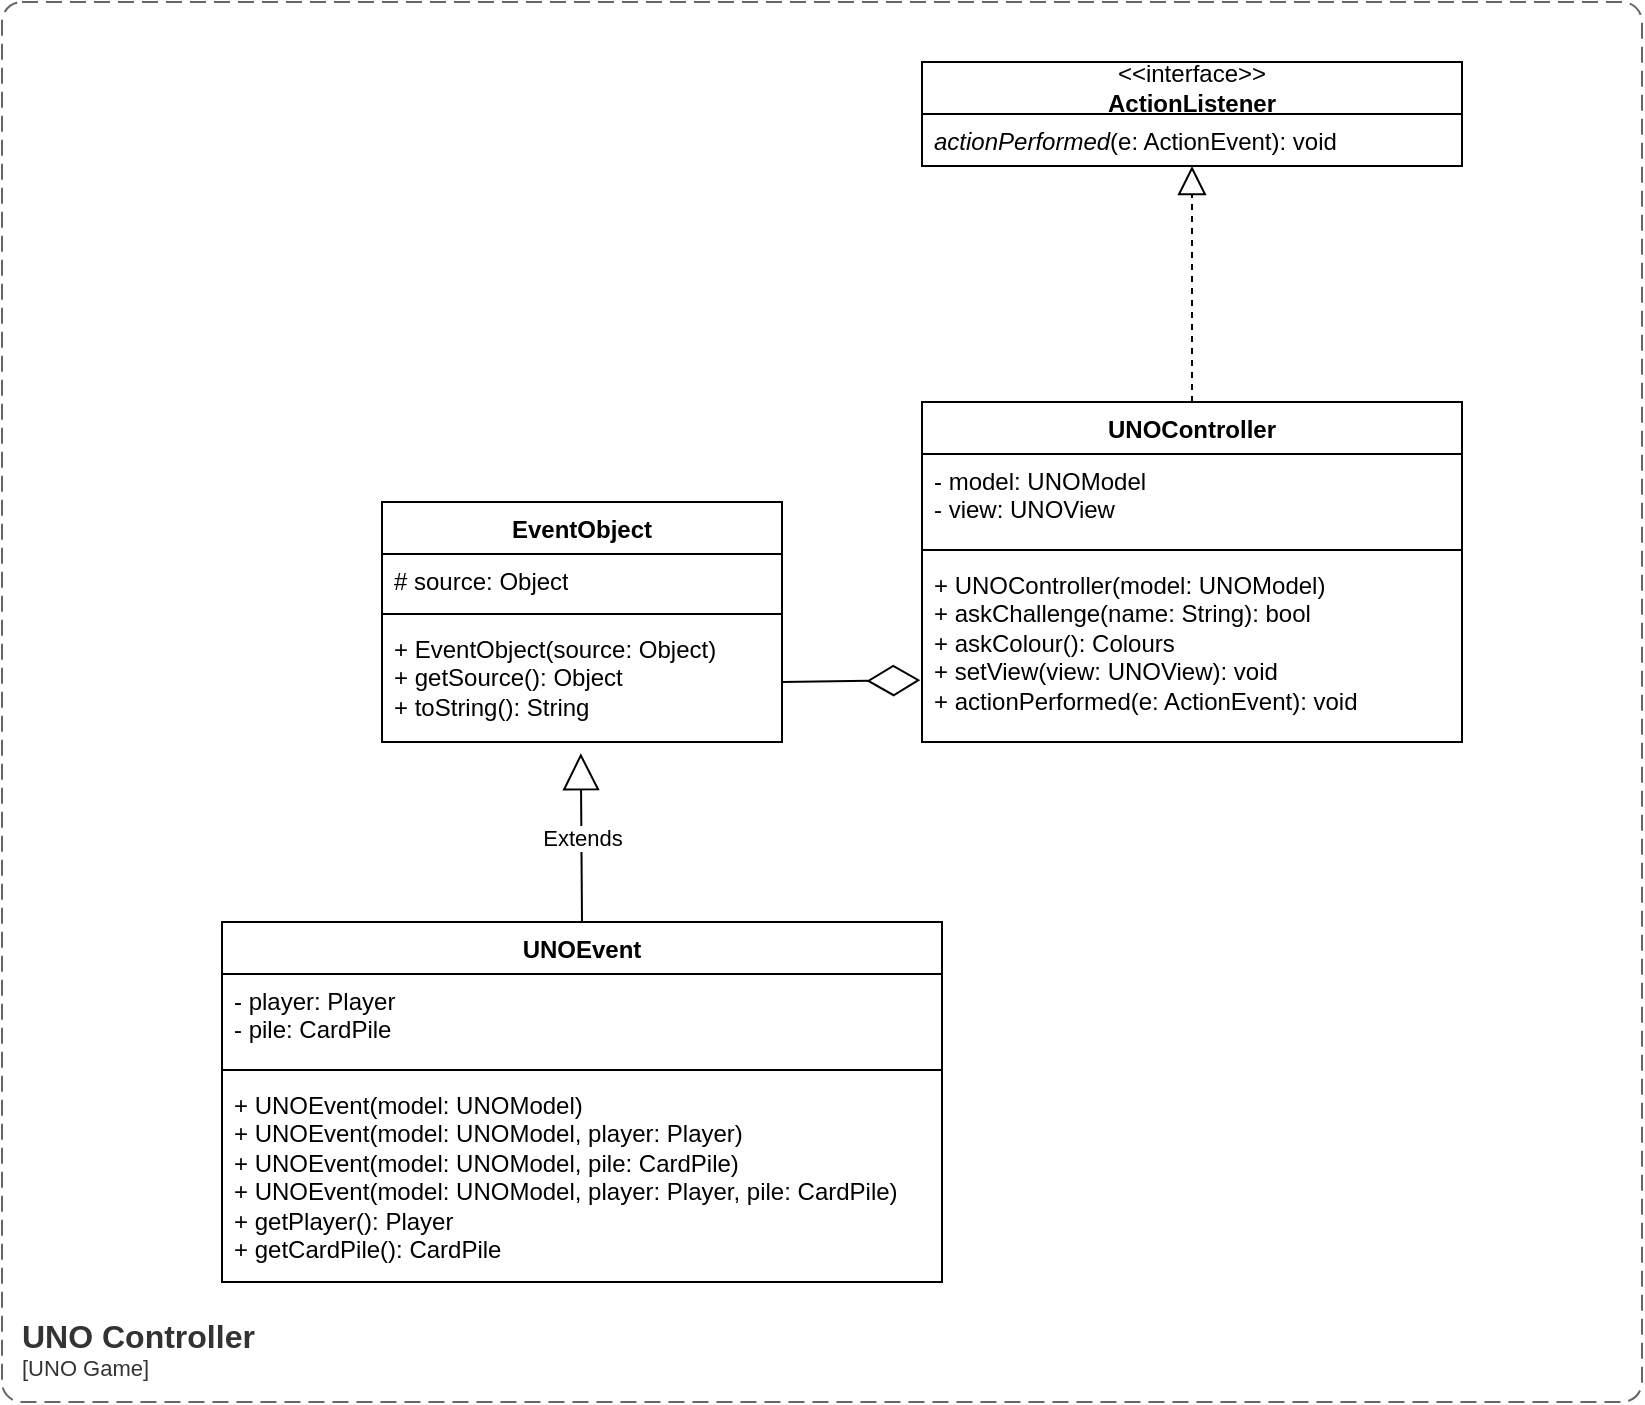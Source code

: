 <mxfile version="22.1.1" type="device">
  <diagram name="Page-1" id="u3iqeHXOyMc8-6l2yjpQ">
    <mxGraphModel dx="2072" dy="1340" grid="1" gridSize="10" guides="1" tooltips="1" connect="1" arrows="1" fold="1" page="1" pageScale="1" pageWidth="850" pageHeight="1100" math="0" shadow="0">
      <root>
        <mxCell id="0" />
        <mxCell id="1" parent="0" />
        <mxCell id="E1Uk2r99ExC3ooH-BzHo-10" value="UNOEvent" style="swimlane;fontStyle=1;align=center;verticalAlign=top;childLayout=stackLayout;horizontal=1;startSize=26;horizontalStack=0;resizeParent=1;resizeParentMax=0;resizeLast=0;collapsible=1;marginBottom=0;whiteSpace=wrap;html=1;" vertex="1" parent="1">
          <mxGeometry x="970" y="500" width="360" height="180" as="geometry" />
        </mxCell>
        <mxCell id="E1Uk2r99ExC3ooH-BzHo-11" value="- player: Player&lt;br&gt;- pile: CardPile" style="text;strokeColor=none;fillColor=none;align=left;verticalAlign=top;spacingLeft=4;spacingRight=4;overflow=hidden;rotatable=0;points=[[0,0.5],[1,0.5]];portConstraint=eastwest;whiteSpace=wrap;html=1;" vertex="1" parent="E1Uk2r99ExC3ooH-BzHo-10">
          <mxGeometry y="26" width="360" height="44" as="geometry" />
        </mxCell>
        <mxCell id="E1Uk2r99ExC3ooH-BzHo-12" value="" style="line;strokeWidth=1;fillColor=none;align=left;verticalAlign=middle;spacingTop=-1;spacingLeft=3;spacingRight=3;rotatable=0;labelPosition=right;points=[];portConstraint=eastwest;strokeColor=inherit;" vertex="1" parent="E1Uk2r99ExC3ooH-BzHo-10">
          <mxGeometry y="70" width="360" height="8" as="geometry" />
        </mxCell>
        <mxCell id="E1Uk2r99ExC3ooH-BzHo-13" value="+ UNOEvent(model: UNOModel)&lt;br&gt;+ UNOEvent(model: UNOModel, player: Player)&lt;br&gt;+ UNOEvent(model: UNOModel, pile: CardPile)&lt;br&gt;+ UNOEvent(model: UNOModel, player: Player, pile: CardPile)&lt;br&gt;+ getPlayer(): Player&lt;br&gt;+ getCardPile(): CardPile" style="text;strokeColor=none;fillColor=none;align=left;verticalAlign=top;spacingLeft=4;spacingRight=4;overflow=hidden;rotatable=0;points=[[0,0.5],[1,0.5]];portConstraint=eastwest;whiteSpace=wrap;html=1;" vertex="1" parent="E1Uk2r99ExC3ooH-BzHo-10">
          <mxGeometry y="78" width="360" height="102" as="geometry" />
        </mxCell>
        <mxCell id="E1Uk2r99ExC3ooH-BzHo-14" value="EventObject" style="swimlane;fontStyle=1;align=center;verticalAlign=top;childLayout=stackLayout;horizontal=1;startSize=26;horizontalStack=0;resizeParent=1;resizeParentMax=0;resizeLast=0;collapsible=1;marginBottom=0;whiteSpace=wrap;html=1;" vertex="1" parent="1">
          <mxGeometry x="1050" y="290" width="200" height="120" as="geometry" />
        </mxCell>
        <mxCell id="E1Uk2r99ExC3ooH-BzHo-15" value="# source: Object" style="text;strokeColor=none;fillColor=none;align=left;verticalAlign=top;spacingLeft=4;spacingRight=4;overflow=hidden;rotatable=0;points=[[0,0.5],[1,0.5]];portConstraint=eastwest;whiteSpace=wrap;html=1;" vertex="1" parent="E1Uk2r99ExC3ooH-BzHo-14">
          <mxGeometry y="26" width="200" height="26" as="geometry" />
        </mxCell>
        <mxCell id="E1Uk2r99ExC3ooH-BzHo-16" value="" style="line;strokeWidth=1;fillColor=none;align=left;verticalAlign=middle;spacingTop=-1;spacingLeft=3;spacingRight=3;rotatable=0;labelPosition=right;points=[];portConstraint=eastwest;strokeColor=inherit;" vertex="1" parent="E1Uk2r99ExC3ooH-BzHo-14">
          <mxGeometry y="52" width="200" height="8" as="geometry" />
        </mxCell>
        <mxCell id="E1Uk2r99ExC3ooH-BzHo-17" value="+ EventObject(source: Object)&lt;br&gt;+ getSource(): Object&lt;br&gt;+ toString(): String" style="text;strokeColor=none;fillColor=none;align=left;verticalAlign=top;spacingLeft=4;spacingRight=4;overflow=hidden;rotatable=0;points=[[0,0.5],[1,0.5]];portConstraint=eastwest;whiteSpace=wrap;html=1;" vertex="1" parent="E1Uk2r99ExC3ooH-BzHo-14">
          <mxGeometry y="60" width="200" height="60" as="geometry" />
        </mxCell>
        <mxCell id="E1Uk2r99ExC3ooH-BzHo-18" value="Extends" style="endArrow=block;endSize=16;endFill=0;html=1;rounded=0;exitX=0.5;exitY=0;exitDx=0;exitDy=0;entryX=0.497;entryY=1.093;entryDx=0;entryDy=0;entryPerimeter=0;" edge="1" parent="1" source="E1Uk2r99ExC3ooH-BzHo-10" target="E1Uk2r99ExC3ooH-BzHo-17">
          <mxGeometry width="160" relative="1" as="geometry">
            <mxPoint x="1160" y="460" as="sourcePoint" />
            <mxPoint x="1130" y="440" as="targetPoint" />
          </mxGeometry>
        </mxCell>
        <mxCell id="E1Uk2r99ExC3ooH-BzHo-27" value="" style="endArrow=block;dashed=1;endFill=0;endSize=12;html=1;rounded=0;entryX=0.5;entryY=1;entryDx=0;entryDy=0;exitX=0.5;exitY=0;exitDx=0;exitDy=0;" edge="1" parent="1" source="E1Uk2r99ExC3ooH-BzHo-32" target="E1Uk2r99ExC3ooH-BzHo-28">
          <mxGeometry width="160" relative="1" as="geometry">
            <mxPoint x="1455" y="210" as="sourcePoint" />
            <mxPoint x="1463.88" y="114.42" as="targetPoint" />
          </mxGeometry>
        </mxCell>
        <mxCell id="E1Uk2r99ExC3ooH-BzHo-28" value="&amp;lt;&amp;lt;interface&amp;gt;&amp;gt;&lt;br&gt;&lt;b&gt;ActionListener&lt;/b&gt;" style="swimlane;fontStyle=0;childLayout=stackLayout;horizontal=1;startSize=26;fillColor=none;horizontalStack=0;resizeParent=1;resizeParentMax=0;resizeLast=0;collapsible=1;marginBottom=0;whiteSpace=wrap;html=1;" vertex="1" parent="1">
          <mxGeometry x="1320" y="70" width="270" height="52" as="geometry" />
        </mxCell>
        <mxCell id="E1Uk2r99ExC3ooH-BzHo-29" value="&lt;i&gt;actionPerformed&lt;/i&gt;(e: ActionEvent): void" style="text;strokeColor=none;fillColor=none;align=left;verticalAlign=top;spacingLeft=4;spacingRight=4;overflow=hidden;rotatable=0;points=[[0,0.5],[1,0.5]];portConstraint=eastwest;whiteSpace=wrap;html=1;" vertex="1" parent="E1Uk2r99ExC3ooH-BzHo-28">
          <mxGeometry y="26" width="270" height="26" as="geometry" />
        </mxCell>
        <mxCell id="E1Uk2r99ExC3ooH-BzHo-32" value="UNOController" style="swimlane;fontStyle=1;align=center;verticalAlign=top;childLayout=stackLayout;horizontal=1;startSize=26;horizontalStack=0;resizeParent=1;resizeParentMax=0;resizeLast=0;collapsible=1;marginBottom=0;whiteSpace=wrap;html=1;" vertex="1" parent="1">
          <mxGeometry x="1320" y="240" width="270" height="170" as="geometry" />
        </mxCell>
        <mxCell id="E1Uk2r99ExC3ooH-BzHo-33" value="- model: UNOModel&lt;br&gt;- view: UNOView&lt;br&gt;" style="text;strokeColor=none;fillColor=none;align=left;verticalAlign=top;spacingLeft=4;spacingRight=4;overflow=hidden;rotatable=0;points=[[0,0.5],[1,0.5]];portConstraint=eastwest;whiteSpace=wrap;html=1;" vertex="1" parent="E1Uk2r99ExC3ooH-BzHo-32">
          <mxGeometry y="26" width="270" height="44" as="geometry" />
        </mxCell>
        <mxCell id="E1Uk2r99ExC3ooH-BzHo-34" value="" style="line;strokeWidth=1;fillColor=none;align=left;verticalAlign=middle;spacingTop=-1;spacingLeft=3;spacingRight=3;rotatable=0;labelPosition=right;points=[];portConstraint=eastwest;strokeColor=inherit;" vertex="1" parent="E1Uk2r99ExC3ooH-BzHo-32">
          <mxGeometry y="70" width="270" height="8" as="geometry" />
        </mxCell>
        <mxCell id="E1Uk2r99ExC3ooH-BzHo-35" value="+ UNOController(model: UNOModel)&lt;br&gt;+ askChallenge(name: String): bool&lt;br&gt;+ askColour(): Colours&lt;br&gt;+ setView(view: UNOView): void&lt;br&gt;+ actionPerformed(e: ActionEvent): void" style="text;strokeColor=none;fillColor=none;align=left;verticalAlign=top;spacingLeft=4;spacingRight=4;overflow=hidden;rotatable=0;points=[[0,0.5],[1,0.5]];portConstraint=eastwest;whiteSpace=wrap;html=1;" vertex="1" parent="E1Uk2r99ExC3ooH-BzHo-32">
          <mxGeometry y="78" width="270" height="92" as="geometry" />
        </mxCell>
        <object placeholders="1" c4Name="UNO Controller" c4Type="ContainerScopeBoundary" c4Application="UNO Game" label="&lt;font style=&quot;font-size: 16px&quot;&gt;&lt;b&gt;&lt;div style=&quot;text-align: left&quot;&gt;%c4Name%&lt;/div&gt;&lt;/b&gt;&lt;/font&gt;&lt;div style=&quot;text-align: left&quot;&gt;[%c4Application%]&lt;/div&gt;" id="E1Uk2r99ExC3ooH-BzHo-37">
          <mxCell style="rounded=1;fontSize=11;whiteSpace=wrap;html=1;dashed=1;arcSize=20;fillColor=none;strokeColor=#666666;fontColor=#333333;labelBackgroundColor=none;align=left;verticalAlign=bottom;labelBorderColor=none;spacingTop=0;spacing=10;dashPattern=8 4;metaEdit=1;rotatable=0;perimeter=rectanglePerimeter;noLabel=0;labelPadding=0;allowArrows=0;connectable=0;expand=0;recursiveResize=0;editable=1;pointerEvents=0;absoluteArcSize=1;points=[[0.25,0,0],[0.5,0,0],[0.75,0,0],[1,0.25,0],[1,0.5,0],[1,0.75,0],[0.75,1,0],[0.5,1,0],[0.25,1,0],[0,0.75,0],[0,0.5,0],[0,0.25,0]];" vertex="1" parent="1">
            <mxGeometry x="860" y="40" width="820" height="700" as="geometry" />
          </mxCell>
        </object>
        <mxCell id="E1Uk2r99ExC3ooH-BzHo-38" value="" style="endArrow=diamondThin;endFill=0;endSize=24;html=1;rounded=0;exitX=1;exitY=0.5;exitDx=0;exitDy=0;entryX=-0.003;entryY=0.664;entryDx=0;entryDy=0;entryPerimeter=0;" edge="1" parent="1" source="E1Uk2r99ExC3ooH-BzHo-17" target="E1Uk2r99ExC3ooH-BzHo-35">
          <mxGeometry width="160" relative="1" as="geometry">
            <mxPoint x="1300" y="490" as="sourcePoint" />
            <mxPoint x="1370" y="490" as="targetPoint" />
          </mxGeometry>
        </mxCell>
      </root>
    </mxGraphModel>
  </diagram>
</mxfile>

